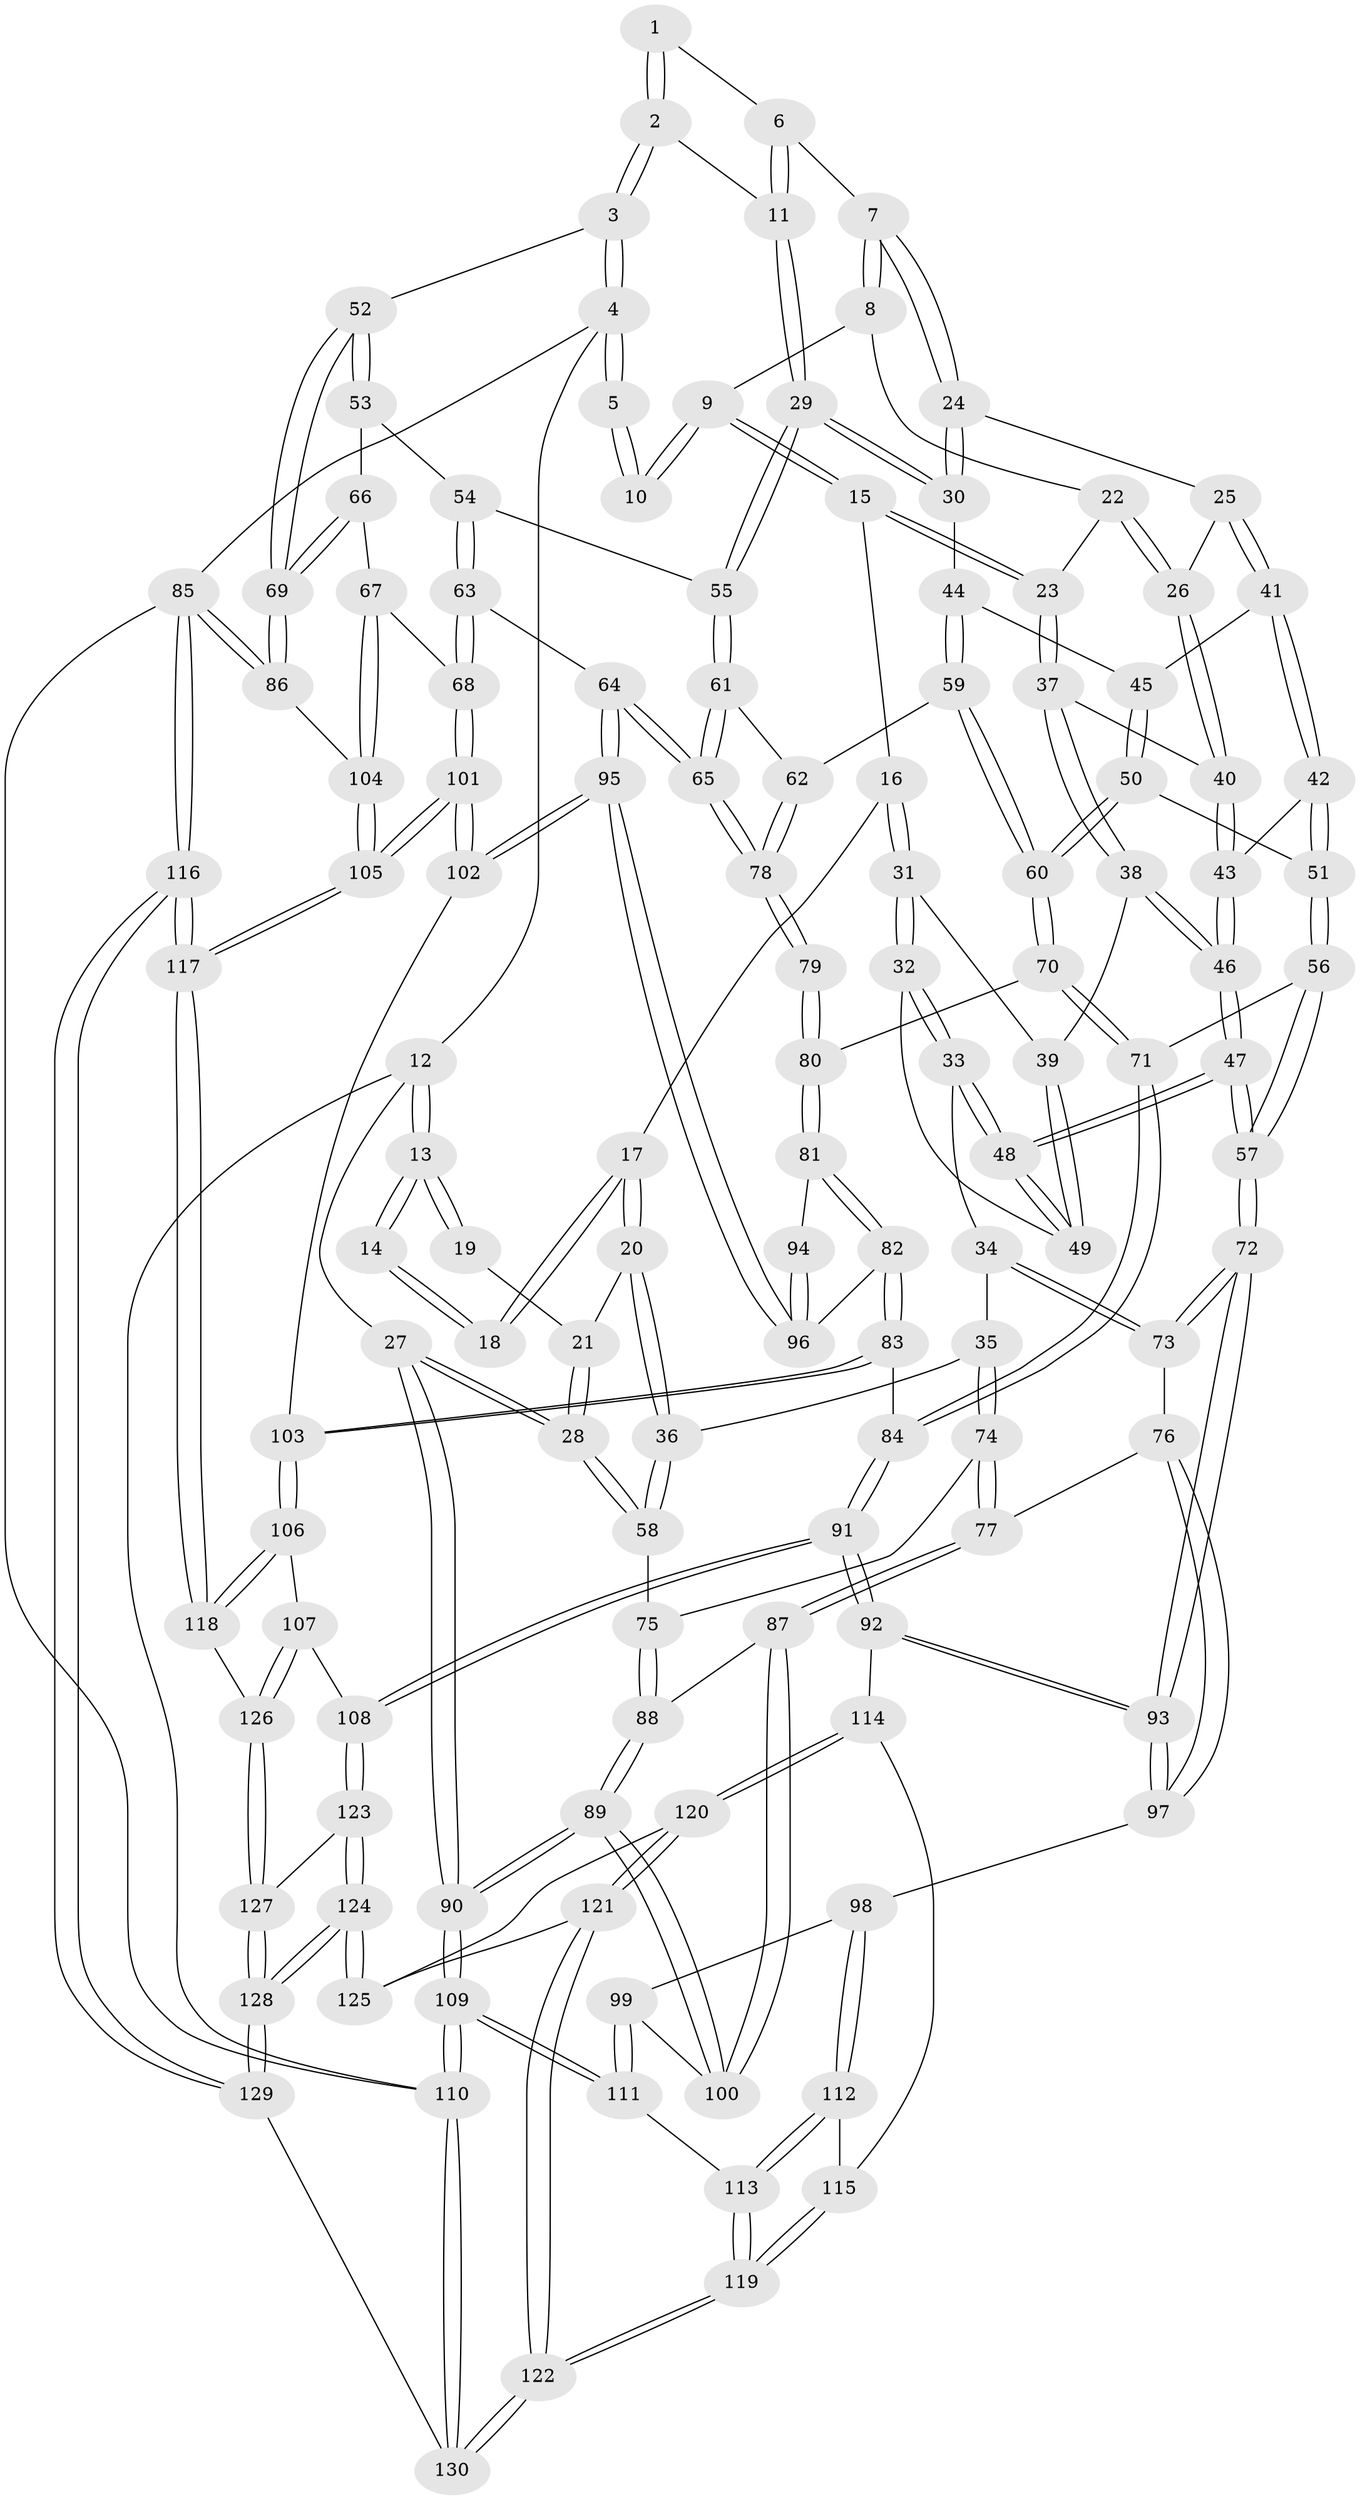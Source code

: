 // coarse degree distribution, {2: 0.05, 5: 0.425, 3: 0.05, 4: 0.425, 6: 0.05}
// Generated by graph-tools (version 1.1) at 2025/52/02/27/25 19:52:42]
// undirected, 130 vertices, 322 edges
graph export_dot {
graph [start="1"]
  node [color=gray90,style=filled];
  1 [pos="+0.8269925856093373+0"];
  2 [pos="+0.9830678355657477+0.1370122555695285"];
  3 [pos="+1+0.13194550983055917"];
  4 [pos="+1+0"];
  5 [pos="+0.768260674708351+0"];
  6 [pos="+0.7878784547584816+0.0848886282348785"];
  7 [pos="+0.6074171812902028+0.09986614824438225"];
  8 [pos="+0.5639901665662298+0.04703217887554241"];
  9 [pos="+0.5165144514111296+0"];
  10 [pos="+0.49416880893567955+0"];
  11 [pos="+0.8201835879260022+0.23141450570881056"];
  12 [pos="+0+0"];
  13 [pos="+0+0"];
  14 [pos="+0.3703828456339618+0"];
  15 [pos="+0.4001657766521502+0.17163597622444954"];
  16 [pos="+0.32282040361116365+0.19005103810399795"];
  17 [pos="+0.26702146502193425+0.1603211520725012"];
  18 [pos="+0.2440005827409813+0.09332046393680073"];
  19 [pos="+0.12823409855867776+0.11465931976721885"];
  20 [pos="+0.18315818661624472+0.2896452762083772"];
  21 [pos="+0.11208435305802675+0.1489151123799802"];
  22 [pos="+0.5126715779474831+0.17254182012663885"];
  23 [pos="+0.42868795295525153+0.2162026331107478"];
  24 [pos="+0.6321759731530873+0.15687086272026668"];
  25 [pos="+0.5621053748658199+0.255356601399036"];
  26 [pos="+0.504465258949949+0.24896284675521158"];
  27 [pos="+0+0.3008800129978705"];
  28 [pos="+0+0.3047921925118464"];
  29 [pos="+0.799338112270469+0.26262076168115583"];
  30 [pos="+0.750477745235372+0.26284609784810326"];
  31 [pos="+0.3371668673218903+0.2737773050942025"];
  32 [pos="+0.33369586067541995+0.27920586241777123"];
  33 [pos="+0.2292726060997647+0.33831497746722927"];
  34 [pos="+0.18874492309650504+0.338713094463479"];
  35 [pos="+0.1843872072699245+0.33745416982613774"];
  36 [pos="+0.17604492613382833+0.3280023602992336"];
  37 [pos="+0.43936113352772843+0.24836112410831448"];
  38 [pos="+0.4136214830100619+0.2767246296041524"];
  39 [pos="+0.4133188097682295+0.2768304040757134"];
  40 [pos="+0.48647327092391796+0.2590382484463093"];
  41 [pos="+0.5739298022505199+0.28707253506239133"];
  42 [pos="+0.5456018749474252+0.34256349850166085"];
  43 [pos="+0.49661699837082257+0.3232738939260568"];
  44 [pos="+0.7154788584531581+0.2945396329258529"];
  45 [pos="+0.645791684056995+0.3065204998834201"];
  46 [pos="+0.4540438027847058+0.35358800661923595"];
  47 [pos="+0.40841372956630967+0.45591359965556577"];
  48 [pos="+0.3786344177005891+0.41533810329541593"];
  49 [pos="+0.37486429143488215+0.37202642264791075"];
  50 [pos="+0.5699185181425446+0.38738661223961085"];
  51 [pos="+0.5641447986118276+0.38615889810583126"];
  52 [pos="+1+0.1966355188902899"];
  53 [pos="+0.9076469493658404+0.3505833994069656"];
  54 [pos="+0.8643727767726831+0.32725746868655237"];
  55 [pos="+0.8230044063595855+0.30113013567201036"];
  56 [pos="+0.4808013603066836+0.45211706419823794"];
  57 [pos="+0.40981215501295265+0.4614137352476697"];
  58 [pos="+0+0.3066647929425811"];
  59 [pos="+0.6651762360925072+0.42486360610883184"];
  60 [pos="+0.6468642610393914+0.43711172949583066"];
  61 [pos="+0.7923571351390264+0.4171623053316751"];
  62 [pos="+0.6853097412522986+0.43078514293414116"];
  63 [pos="+0.8489144613468722+0.520643724685547"];
  64 [pos="+0.8177999637230414+0.5201003921797044"];
  65 [pos="+0.8076647310923392+0.5137843883847585"];
  66 [pos="+0.9084364105419487+0.35255215062061723"];
  67 [pos="+0.9548882080082991+0.5128177518366732"];
  68 [pos="+0.9007517859938201+0.5256846179061445"];
  69 [pos="+1+0.48107927415953006"];
  70 [pos="+0.6422753490870241+0.458155406686605"];
  71 [pos="+0.5842745707306057+0.5146808688287628"];
  72 [pos="+0.38703197053386823+0.5116542377024079"];
  73 [pos="+0.2940499334090242+0.5037757222780304"];
  74 [pos="+0.14657484642218863+0.4796068919210862"];
  75 [pos="+0.059237234045089786+0.47264327734161987"];
  76 [pos="+0.21932306419999506+0.5332193026350098"];
  77 [pos="+0.15826171650682652+0.506142899461904"];
  78 [pos="+0.7872480268395009+0.5149878118335427"];
  79 [pos="+0.7711861727009991+0.520984962283407"];
  80 [pos="+0.6562621814834009+0.47719475700905317"];
  81 [pos="+0.6869244493895176+0.5518087962425517"];
  82 [pos="+0.6736945857750856+0.5727728162022637"];
  83 [pos="+0.6556242879646349+0.5866133217687446"];
  84 [pos="+0.5823007699856038+0.5862102173092315"];
  85 [pos="+1+1"];
  86 [pos="+1+0.5605001240506345"];
  87 [pos="+0.11255596612029439+0.5722158409179416"];
  88 [pos="+0.043894305139220775+0.5518739510563595"];
  89 [pos="+0+0.6214915267744175"];
  90 [pos="+0+0.6674724958351569"];
  91 [pos="+0.4725146680252248+0.7081513339641251"];
  92 [pos="+0.43172590575528624+0.689971856492941"];
  93 [pos="+0.423364943922113+0.680432242865732"];
  94 [pos="+0.7485169674107162+0.534997160540862"];
  95 [pos="+0.7749587758129027+0.6943788674117395"];
  96 [pos="+0.7311839750640732+0.6051204977482916"];
  97 [pos="+0.22155695945525744+0.6677065976543319"];
  98 [pos="+0.1783885977314999+0.6905383923684727"];
  99 [pos="+0.14607348282347454+0.674451551148609"];
  100 [pos="+0.11678167048054984+0.6147910238905753"];
  101 [pos="+0.844931399483206+0.7515665820935592"];
  102 [pos="+0.7748248178893689+0.713683419272321"];
  103 [pos="+0.7231769550793072+0.7189784063878107"];
  104 [pos="+1+0.5617040457038578"];
  105 [pos="+0.8517798281699204+0.7577152780755355"];
  106 [pos="+0.680068049758832+0.7377897040798155"];
  107 [pos="+0.48427008697872514+0.7219821687875375"];
  108 [pos="+0.48371331978698734+0.7218185953190548"];
  109 [pos="+0+0.7412154895912836"];
  110 [pos="+0+1"];
  111 [pos="+0+0.7534677817493449"];
  112 [pos="+0.17304457959054736+0.771743213451486"];
  113 [pos="+0.13193480528571822+0.8659615655571885"];
  114 [pos="+0.32788294999438533+0.7991011887399597"];
  115 [pos="+0.3228814587630627+0.8005955998867659"];
  116 [pos="+1+1"];
  117 [pos="+0.9438681096046109+1"];
  118 [pos="+0.678207904389425+0.8993217778782183"];
  119 [pos="+0.16486142511303534+0.9333483651424083"];
  120 [pos="+0.3324726760326584+0.8585963782761098"];
  121 [pos="+0.282501155352959+0.9247267606723953"];
  122 [pos="+0.18005972161523104+1"];
  123 [pos="+0.4770933758435183+0.8234635217897346"];
  124 [pos="+0.44684538940942375+0.9459773920482495"];
  125 [pos="+0.3711108738753368+0.9042515738395184"];
  126 [pos="+0.6508195347181657+0.9056488140080556"];
  127 [pos="+0.6157758586767984+0.9354085095593327"];
  128 [pos="+0.4653637777800338+1"];
  129 [pos="+0.46305909087938996+1"];
  130 [pos="+0.18151919565679636+1"];
  1 -- 2;
  1 -- 2;
  1 -- 6;
  2 -- 3;
  2 -- 3;
  2 -- 11;
  3 -- 4;
  3 -- 4;
  3 -- 52;
  4 -- 5;
  4 -- 5;
  4 -- 12;
  4 -- 85;
  5 -- 10;
  5 -- 10;
  6 -- 7;
  6 -- 11;
  6 -- 11;
  7 -- 8;
  7 -- 8;
  7 -- 24;
  7 -- 24;
  8 -- 9;
  8 -- 22;
  9 -- 10;
  9 -- 10;
  9 -- 15;
  9 -- 15;
  11 -- 29;
  11 -- 29;
  12 -- 13;
  12 -- 13;
  12 -- 27;
  12 -- 110;
  13 -- 14;
  13 -- 14;
  13 -- 19;
  13 -- 19;
  14 -- 18;
  14 -- 18;
  15 -- 16;
  15 -- 23;
  15 -- 23;
  16 -- 17;
  16 -- 31;
  16 -- 31;
  17 -- 18;
  17 -- 18;
  17 -- 20;
  17 -- 20;
  19 -- 21;
  20 -- 21;
  20 -- 36;
  20 -- 36;
  21 -- 28;
  21 -- 28;
  22 -- 23;
  22 -- 26;
  22 -- 26;
  23 -- 37;
  23 -- 37;
  24 -- 25;
  24 -- 30;
  24 -- 30;
  25 -- 26;
  25 -- 41;
  25 -- 41;
  26 -- 40;
  26 -- 40;
  27 -- 28;
  27 -- 28;
  27 -- 90;
  27 -- 90;
  28 -- 58;
  28 -- 58;
  29 -- 30;
  29 -- 30;
  29 -- 55;
  29 -- 55;
  30 -- 44;
  31 -- 32;
  31 -- 32;
  31 -- 39;
  32 -- 33;
  32 -- 33;
  32 -- 49;
  33 -- 34;
  33 -- 48;
  33 -- 48;
  34 -- 35;
  34 -- 73;
  34 -- 73;
  35 -- 36;
  35 -- 74;
  35 -- 74;
  36 -- 58;
  36 -- 58;
  37 -- 38;
  37 -- 38;
  37 -- 40;
  38 -- 39;
  38 -- 46;
  38 -- 46;
  39 -- 49;
  39 -- 49;
  40 -- 43;
  40 -- 43;
  41 -- 42;
  41 -- 42;
  41 -- 45;
  42 -- 43;
  42 -- 51;
  42 -- 51;
  43 -- 46;
  43 -- 46;
  44 -- 45;
  44 -- 59;
  44 -- 59;
  45 -- 50;
  45 -- 50;
  46 -- 47;
  46 -- 47;
  47 -- 48;
  47 -- 48;
  47 -- 57;
  47 -- 57;
  48 -- 49;
  48 -- 49;
  50 -- 51;
  50 -- 60;
  50 -- 60;
  51 -- 56;
  51 -- 56;
  52 -- 53;
  52 -- 53;
  52 -- 69;
  52 -- 69;
  53 -- 54;
  53 -- 66;
  54 -- 55;
  54 -- 63;
  54 -- 63;
  55 -- 61;
  55 -- 61;
  56 -- 57;
  56 -- 57;
  56 -- 71;
  57 -- 72;
  57 -- 72;
  58 -- 75;
  59 -- 60;
  59 -- 60;
  59 -- 62;
  60 -- 70;
  60 -- 70;
  61 -- 62;
  61 -- 65;
  61 -- 65;
  62 -- 78;
  62 -- 78;
  63 -- 64;
  63 -- 68;
  63 -- 68;
  64 -- 65;
  64 -- 65;
  64 -- 95;
  64 -- 95;
  65 -- 78;
  65 -- 78;
  66 -- 67;
  66 -- 69;
  66 -- 69;
  67 -- 68;
  67 -- 104;
  67 -- 104;
  68 -- 101;
  68 -- 101;
  69 -- 86;
  69 -- 86;
  70 -- 71;
  70 -- 71;
  70 -- 80;
  71 -- 84;
  71 -- 84;
  72 -- 73;
  72 -- 73;
  72 -- 93;
  72 -- 93;
  73 -- 76;
  74 -- 75;
  74 -- 77;
  74 -- 77;
  75 -- 88;
  75 -- 88;
  76 -- 77;
  76 -- 97;
  76 -- 97;
  77 -- 87;
  77 -- 87;
  78 -- 79;
  78 -- 79;
  79 -- 80;
  79 -- 80;
  80 -- 81;
  80 -- 81;
  81 -- 82;
  81 -- 82;
  81 -- 94;
  82 -- 83;
  82 -- 83;
  82 -- 96;
  83 -- 84;
  83 -- 103;
  83 -- 103;
  84 -- 91;
  84 -- 91;
  85 -- 86;
  85 -- 86;
  85 -- 116;
  85 -- 116;
  85 -- 110;
  86 -- 104;
  87 -- 88;
  87 -- 100;
  87 -- 100;
  88 -- 89;
  88 -- 89;
  89 -- 90;
  89 -- 90;
  89 -- 100;
  89 -- 100;
  90 -- 109;
  90 -- 109;
  91 -- 92;
  91 -- 92;
  91 -- 108;
  91 -- 108;
  92 -- 93;
  92 -- 93;
  92 -- 114;
  93 -- 97;
  93 -- 97;
  94 -- 96;
  94 -- 96;
  95 -- 96;
  95 -- 96;
  95 -- 102;
  95 -- 102;
  97 -- 98;
  98 -- 99;
  98 -- 112;
  98 -- 112;
  99 -- 100;
  99 -- 111;
  99 -- 111;
  101 -- 102;
  101 -- 102;
  101 -- 105;
  101 -- 105;
  102 -- 103;
  103 -- 106;
  103 -- 106;
  104 -- 105;
  104 -- 105;
  105 -- 117;
  105 -- 117;
  106 -- 107;
  106 -- 118;
  106 -- 118;
  107 -- 108;
  107 -- 126;
  107 -- 126;
  108 -- 123;
  108 -- 123;
  109 -- 110;
  109 -- 110;
  109 -- 111;
  109 -- 111;
  110 -- 130;
  110 -- 130;
  111 -- 113;
  112 -- 113;
  112 -- 113;
  112 -- 115;
  113 -- 119;
  113 -- 119;
  114 -- 115;
  114 -- 120;
  114 -- 120;
  115 -- 119;
  115 -- 119;
  116 -- 117;
  116 -- 117;
  116 -- 129;
  116 -- 129;
  117 -- 118;
  117 -- 118;
  118 -- 126;
  119 -- 122;
  119 -- 122;
  120 -- 121;
  120 -- 121;
  120 -- 125;
  121 -- 122;
  121 -- 122;
  121 -- 125;
  122 -- 130;
  122 -- 130;
  123 -- 124;
  123 -- 124;
  123 -- 127;
  124 -- 125;
  124 -- 125;
  124 -- 128;
  124 -- 128;
  126 -- 127;
  126 -- 127;
  127 -- 128;
  127 -- 128;
  128 -- 129;
  128 -- 129;
  129 -- 130;
}
